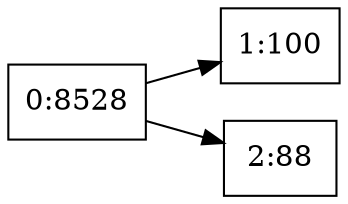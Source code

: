 digraph g { 
	rankdir = LR 
	0 [shape=box, label="0:8528"] 
	0 -> 1
	0 -> 2
	1 [shape=box, label="1:100"] 
	2 [shape=box, label="2:88"] 
} 
